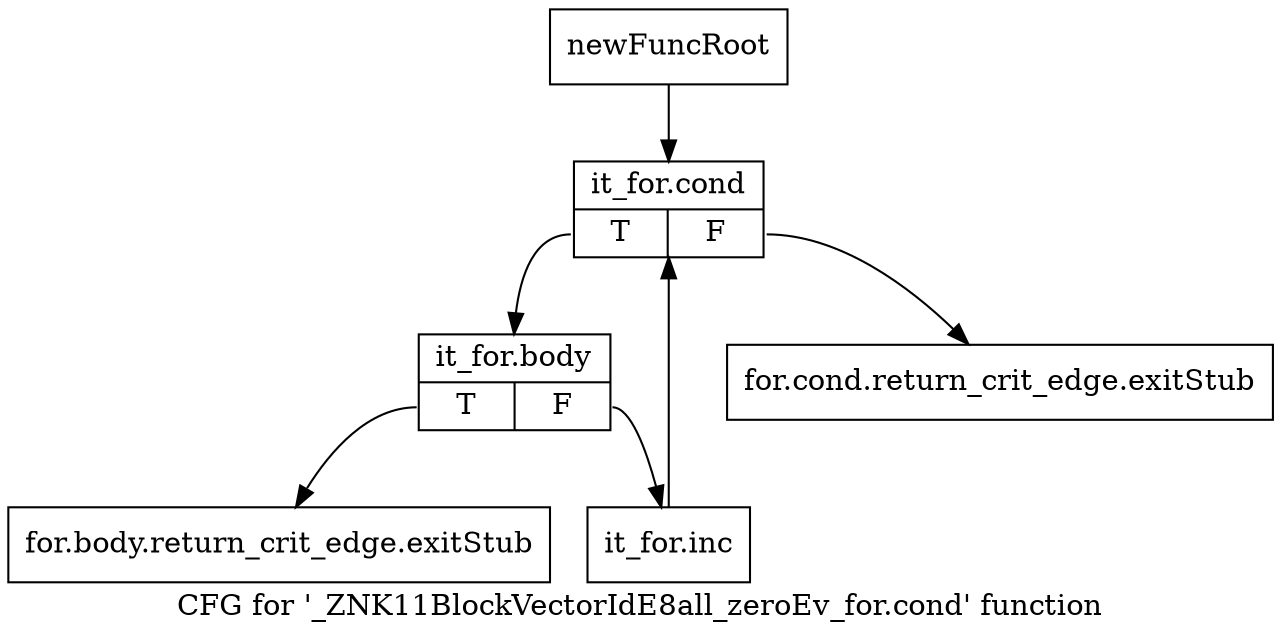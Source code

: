 digraph "CFG for '_ZNK11BlockVectorIdE8all_zeroEv_for.cond' function" {
	label="CFG for '_ZNK11BlockVectorIdE8all_zeroEv_for.cond' function";

	Node0x8b369b0 [shape=record,label="{newFuncRoot}"];
	Node0x8b369b0 -> Node0x8b36aa0;
	Node0x8b36a00 [shape=record,label="{for.cond.return_crit_edge.exitStub}"];
	Node0x8b36a50 [shape=record,label="{for.body.return_crit_edge.exitStub}"];
	Node0x8b36aa0 [shape=record,label="{it_for.cond|{<s0>T|<s1>F}}"];
	Node0x8b36aa0:s0 -> Node0x8b36af0;
	Node0x8b36aa0:s1 -> Node0x8b36a00;
	Node0x8b36af0 [shape=record,label="{it_for.body|{<s0>T|<s1>F}}"];
	Node0x8b36af0:s0 -> Node0x8b36a50;
	Node0x8b36af0:s1 -> Node0x8b36b40;
	Node0x8b36b40 [shape=record,label="{it_for.inc}"];
	Node0x8b36b40 -> Node0x8b36aa0;
}
